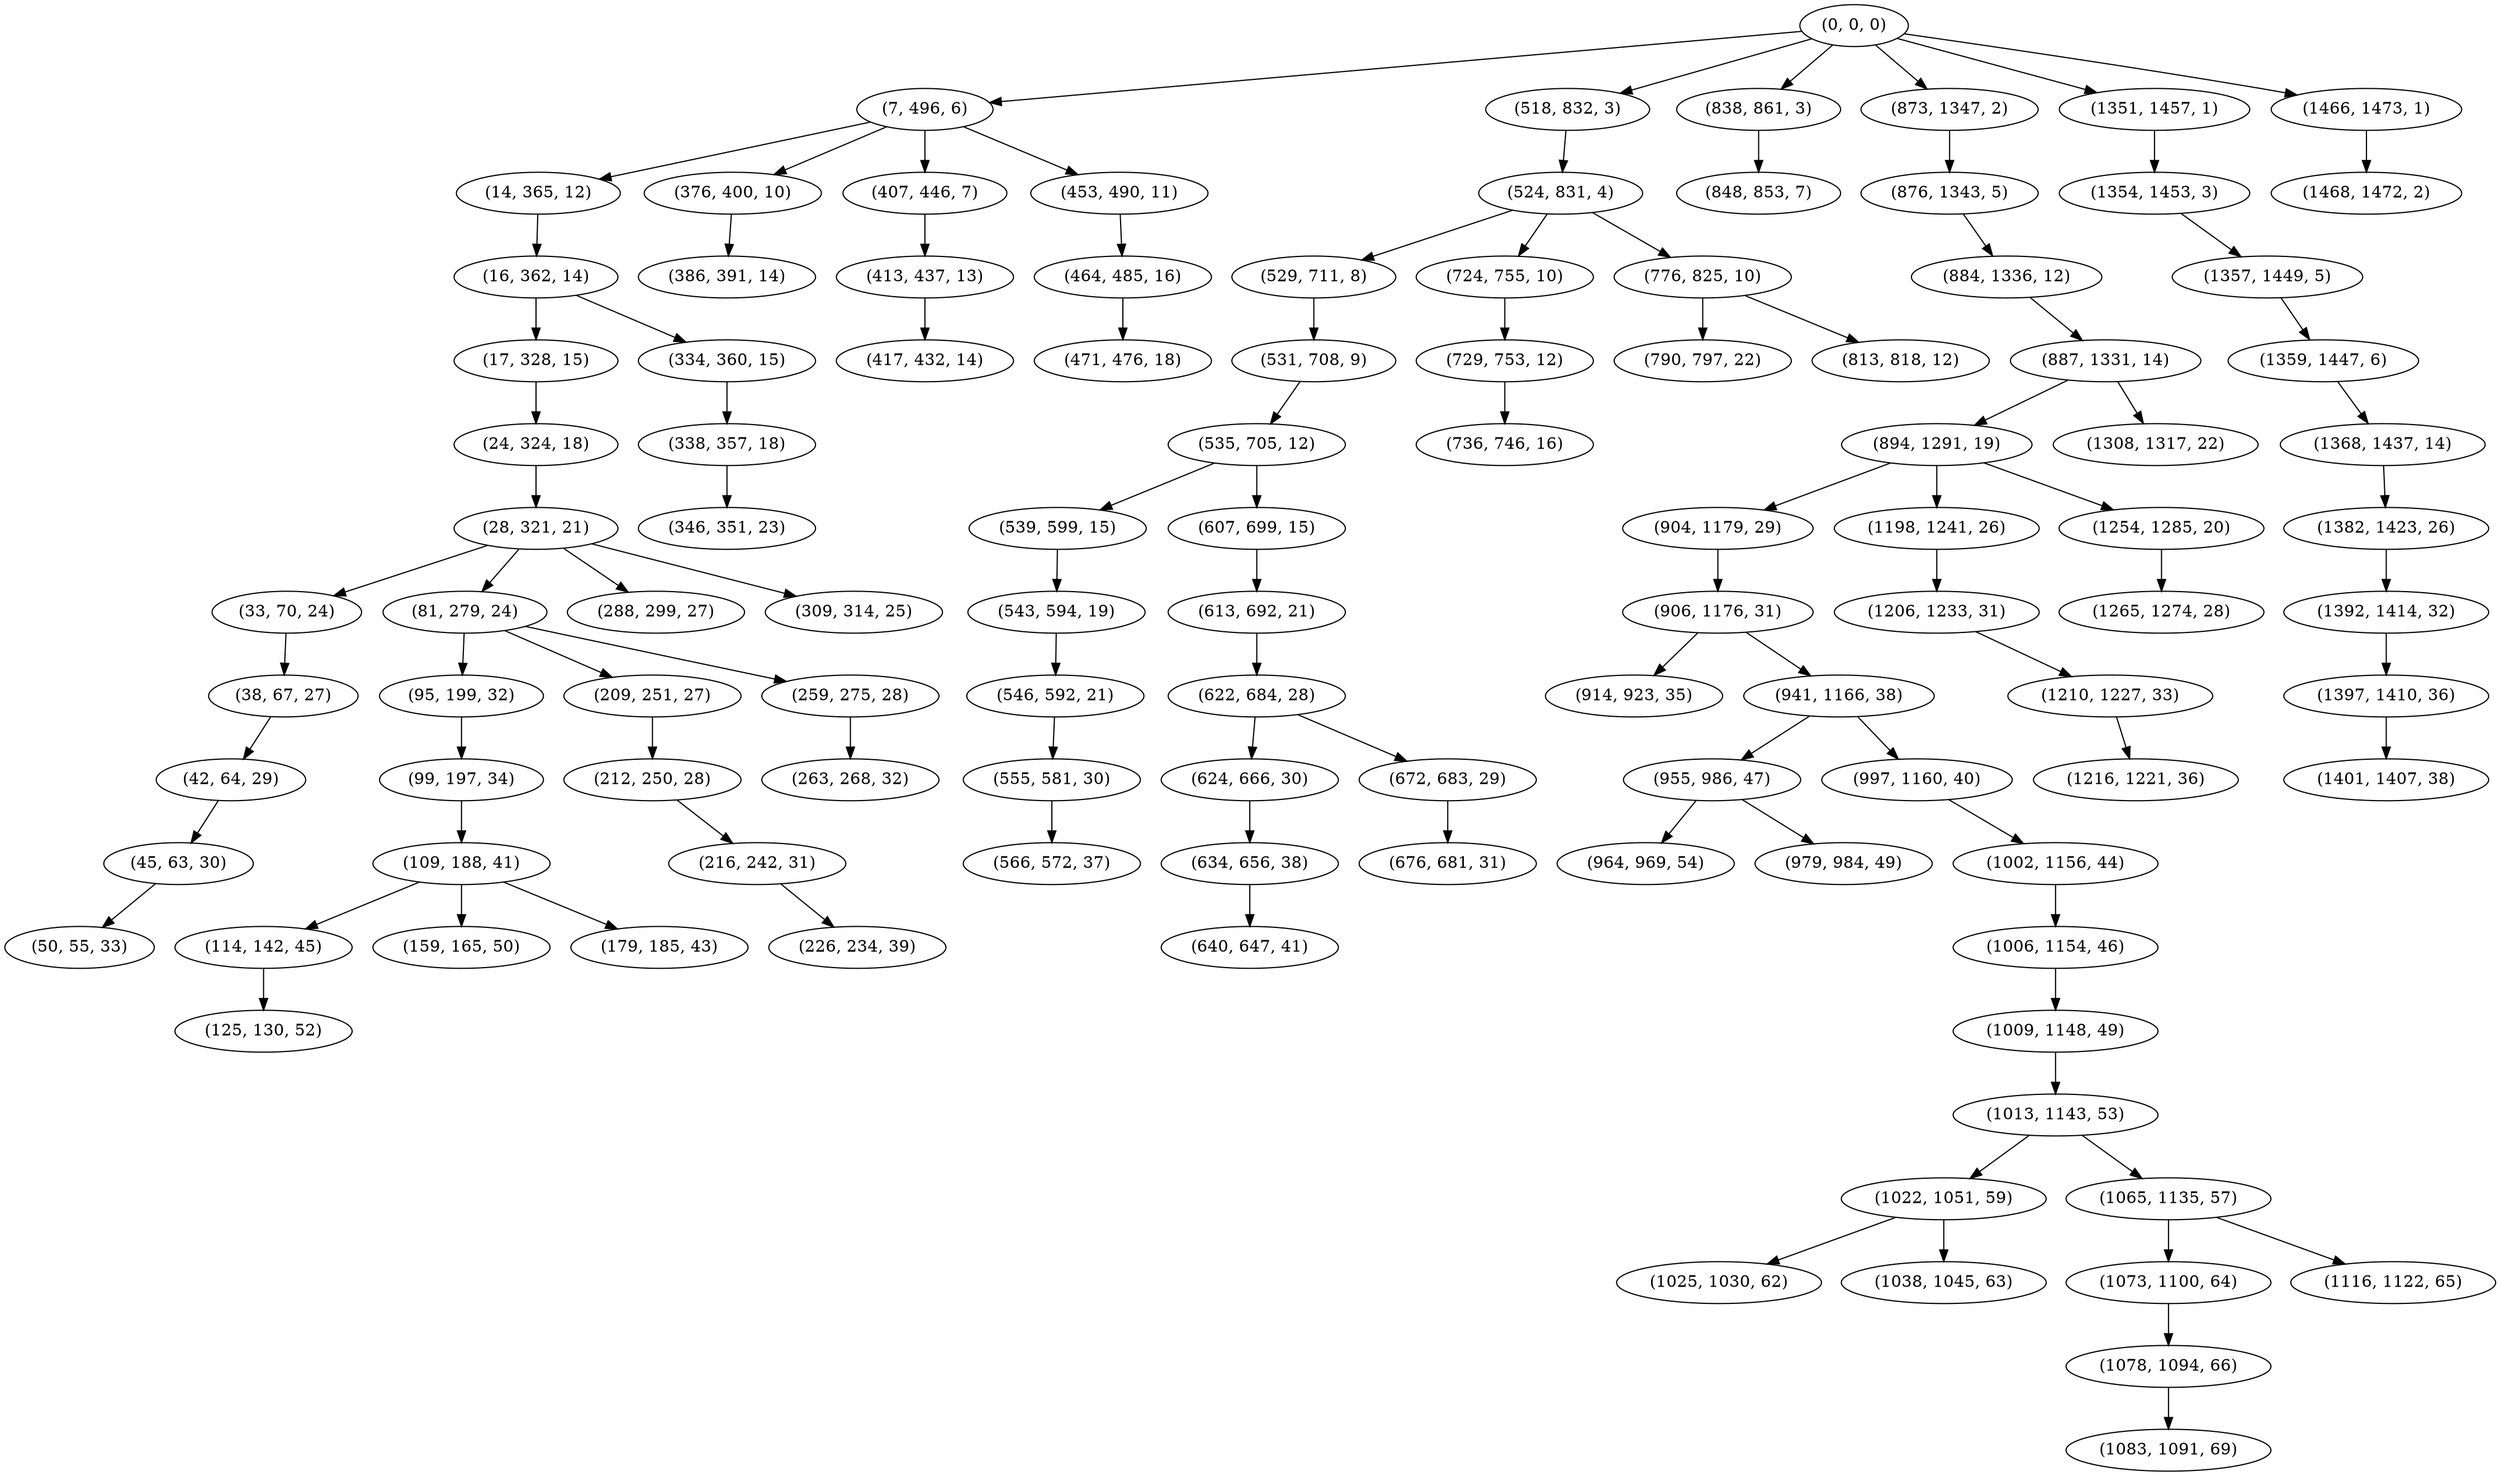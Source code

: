 digraph tree {
    "(0, 0, 0)";
    "(7, 496, 6)";
    "(14, 365, 12)";
    "(16, 362, 14)";
    "(17, 328, 15)";
    "(24, 324, 18)";
    "(28, 321, 21)";
    "(33, 70, 24)";
    "(38, 67, 27)";
    "(42, 64, 29)";
    "(45, 63, 30)";
    "(50, 55, 33)";
    "(81, 279, 24)";
    "(95, 199, 32)";
    "(99, 197, 34)";
    "(109, 188, 41)";
    "(114, 142, 45)";
    "(125, 130, 52)";
    "(159, 165, 50)";
    "(179, 185, 43)";
    "(209, 251, 27)";
    "(212, 250, 28)";
    "(216, 242, 31)";
    "(226, 234, 39)";
    "(259, 275, 28)";
    "(263, 268, 32)";
    "(288, 299, 27)";
    "(309, 314, 25)";
    "(334, 360, 15)";
    "(338, 357, 18)";
    "(346, 351, 23)";
    "(376, 400, 10)";
    "(386, 391, 14)";
    "(407, 446, 7)";
    "(413, 437, 13)";
    "(417, 432, 14)";
    "(453, 490, 11)";
    "(464, 485, 16)";
    "(471, 476, 18)";
    "(518, 832, 3)";
    "(524, 831, 4)";
    "(529, 711, 8)";
    "(531, 708, 9)";
    "(535, 705, 12)";
    "(539, 599, 15)";
    "(543, 594, 19)";
    "(546, 592, 21)";
    "(555, 581, 30)";
    "(566, 572, 37)";
    "(607, 699, 15)";
    "(613, 692, 21)";
    "(622, 684, 28)";
    "(624, 666, 30)";
    "(634, 656, 38)";
    "(640, 647, 41)";
    "(672, 683, 29)";
    "(676, 681, 31)";
    "(724, 755, 10)";
    "(729, 753, 12)";
    "(736, 746, 16)";
    "(776, 825, 10)";
    "(790, 797, 22)";
    "(813, 818, 12)";
    "(838, 861, 3)";
    "(848, 853, 7)";
    "(873, 1347, 2)";
    "(876, 1343, 5)";
    "(884, 1336, 12)";
    "(887, 1331, 14)";
    "(894, 1291, 19)";
    "(904, 1179, 29)";
    "(906, 1176, 31)";
    "(914, 923, 35)";
    "(941, 1166, 38)";
    "(955, 986, 47)";
    "(964, 969, 54)";
    "(979, 984, 49)";
    "(997, 1160, 40)";
    "(1002, 1156, 44)";
    "(1006, 1154, 46)";
    "(1009, 1148, 49)";
    "(1013, 1143, 53)";
    "(1022, 1051, 59)";
    "(1025, 1030, 62)";
    "(1038, 1045, 63)";
    "(1065, 1135, 57)";
    "(1073, 1100, 64)";
    "(1078, 1094, 66)";
    "(1083, 1091, 69)";
    "(1116, 1122, 65)";
    "(1198, 1241, 26)";
    "(1206, 1233, 31)";
    "(1210, 1227, 33)";
    "(1216, 1221, 36)";
    "(1254, 1285, 20)";
    "(1265, 1274, 28)";
    "(1308, 1317, 22)";
    "(1351, 1457, 1)";
    "(1354, 1453, 3)";
    "(1357, 1449, 5)";
    "(1359, 1447, 6)";
    "(1368, 1437, 14)";
    "(1382, 1423, 26)";
    "(1392, 1414, 32)";
    "(1397, 1410, 36)";
    "(1401, 1407, 38)";
    "(1466, 1473, 1)";
    "(1468, 1472, 2)";
    "(0, 0, 0)" -> "(7, 496, 6)";
    "(0, 0, 0)" -> "(518, 832, 3)";
    "(0, 0, 0)" -> "(838, 861, 3)";
    "(0, 0, 0)" -> "(873, 1347, 2)";
    "(0, 0, 0)" -> "(1351, 1457, 1)";
    "(0, 0, 0)" -> "(1466, 1473, 1)";
    "(7, 496, 6)" -> "(14, 365, 12)";
    "(7, 496, 6)" -> "(376, 400, 10)";
    "(7, 496, 6)" -> "(407, 446, 7)";
    "(7, 496, 6)" -> "(453, 490, 11)";
    "(14, 365, 12)" -> "(16, 362, 14)";
    "(16, 362, 14)" -> "(17, 328, 15)";
    "(16, 362, 14)" -> "(334, 360, 15)";
    "(17, 328, 15)" -> "(24, 324, 18)";
    "(24, 324, 18)" -> "(28, 321, 21)";
    "(28, 321, 21)" -> "(33, 70, 24)";
    "(28, 321, 21)" -> "(81, 279, 24)";
    "(28, 321, 21)" -> "(288, 299, 27)";
    "(28, 321, 21)" -> "(309, 314, 25)";
    "(33, 70, 24)" -> "(38, 67, 27)";
    "(38, 67, 27)" -> "(42, 64, 29)";
    "(42, 64, 29)" -> "(45, 63, 30)";
    "(45, 63, 30)" -> "(50, 55, 33)";
    "(81, 279, 24)" -> "(95, 199, 32)";
    "(81, 279, 24)" -> "(209, 251, 27)";
    "(81, 279, 24)" -> "(259, 275, 28)";
    "(95, 199, 32)" -> "(99, 197, 34)";
    "(99, 197, 34)" -> "(109, 188, 41)";
    "(109, 188, 41)" -> "(114, 142, 45)";
    "(109, 188, 41)" -> "(159, 165, 50)";
    "(109, 188, 41)" -> "(179, 185, 43)";
    "(114, 142, 45)" -> "(125, 130, 52)";
    "(209, 251, 27)" -> "(212, 250, 28)";
    "(212, 250, 28)" -> "(216, 242, 31)";
    "(216, 242, 31)" -> "(226, 234, 39)";
    "(259, 275, 28)" -> "(263, 268, 32)";
    "(334, 360, 15)" -> "(338, 357, 18)";
    "(338, 357, 18)" -> "(346, 351, 23)";
    "(376, 400, 10)" -> "(386, 391, 14)";
    "(407, 446, 7)" -> "(413, 437, 13)";
    "(413, 437, 13)" -> "(417, 432, 14)";
    "(453, 490, 11)" -> "(464, 485, 16)";
    "(464, 485, 16)" -> "(471, 476, 18)";
    "(518, 832, 3)" -> "(524, 831, 4)";
    "(524, 831, 4)" -> "(529, 711, 8)";
    "(524, 831, 4)" -> "(724, 755, 10)";
    "(524, 831, 4)" -> "(776, 825, 10)";
    "(529, 711, 8)" -> "(531, 708, 9)";
    "(531, 708, 9)" -> "(535, 705, 12)";
    "(535, 705, 12)" -> "(539, 599, 15)";
    "(535, 705, 12)" -> "(607, 699, 15)";
    "(539, 599, 15)" -> "(543, 594, 19)";
    "(543, 594, 19)" -> "(546, 592, 21)";
    "(546, 592, 21)" -> "(555, 581, 30)";
    "(555, 581, 30)" -> "(566, 572, 37)";
    "(607, 699, 15)" -> "(613, 692, 21)";
    "(613, 692, 21)" -> "(622, 684, 28)";
    "(622, 684, 28)" -> "(624, 666, 30)";
    "(622, 684, 28)" -> "(672, 683, 29)";
    "(624, 666, 30)" -> "(634, 656, 38)";
    "(634, 656, 38)" -> "(640, 647, 41)";
    "(672, 683, 29)" -> "(676, 681, 31)";
    "(724, 755, 10)" -> "(729, 753, 12)";
    "(729, 753, 12)" -> "(736, 746, 16)";
    "(776, 825, 10)" -> "(790, 797, 22)";
    "(776, 825, 10)" -> "(813, 818, 12)";
    "(838, 861, 3)" -> "(848, 853, 7)";
    "(873, 1347, 2)" -> "(876, 1343, 5)";
    "(876, 1343, 5)" -> "(884, 1336, 12)";
    "(884, 1336, 12)" -> "(887, 1331, 14)";
    "(887, 1331, 14)" -> "(894, 1291, 19)";
    "(887, 1331, 14)" -> "(1308, 1317, 22)";
    "(894, 1291, 19)" -> "(904, 1179, 29)";
    "(894, 1291, 19)" -> "(1198, 1241, 26)";
    "(894, 1291, 19)" -> "(1254, 1285, 20)";
    "(904, 1179, 29)" -> "(906, 1176, 31)";
    "(906, 1176, 31)" -> "(914, 923, 35)";
    "(906, 1176, 31)" -> "(941, 1166, 38)";
    "(941, 1166, 38)" -> "(955, 986, 47)";
    "(941, 1166, 38)" -> "(997, 1160, 40)";
    "(955, 986, 47)" -> "(964, 969, 54)";
    "(955, 986, 47)" -> "(979, 984, 49)";
    "(997, 1160, 40)" -> "(1002, 1156, 44)";
    "(1002, 1156, 44)" -> "(1006, 1154, 46)";
    "(1006, 1154, 46)" -> "(1009, 1148, 49)";
    "(1009, 1148, 49)" -> "(1013, 1143, 53)";
    "(1013, 1143, 53)" -> "(1022, 1051, 59)";
    "(1013, 1143, 53)" -> "(1065, 1135, 57)";
    "(1022, 1051, 59)" -> "(1025, 1030, 62)";
    "(1022, 1051, 59)" -> "(1038, 1045, 63)";
    "(1065, 1135, 57)" -> "(1073, 1100, 64)";
    "(1065, 1135, 57)" -> "(1116, 1122, 65)";
    "(1073, 1100, 64)" -> "(1078, 1094, 66)";
    "(1078, 1094, 66)" -> "(1083, 1091, 69)";
    "(1198, 1241, 26)" -> "(1206, 1233, 31)";
    "(1206, 1233, 31)" -> "(1210, 1227, 33)";
    "(1210, 1227, 33)" -> "(1216, 1221, 36)";
    "(1254, 1285, 20)" -> "(1265, 1274, 28)";
    "(1351, 1457, 1)" -> "(1354, 1453, 3)";
    "(1354, 1453, 3)" -> "(1357, 1449, 5)";
    "(1357, 1449, 5)" -> "(1359, 1447, 6)";
    "(1359, 1447, 6)" -> "(1368, 1437, 14)";
    "(1368, 1437, 14)" -> "(1382, 1423, 26)";
    "(1382, 1423, 26)" -> "(1392, 1414, 32)";
    "(1392, 1414, 32)" -> "(1397, 1410, 36)";
    "(1397, 1410, 36)" -> "(1401, 1407, 38)";
    "(1466, 1473, 1)" -> "(1468, 1472, 2)";
}
